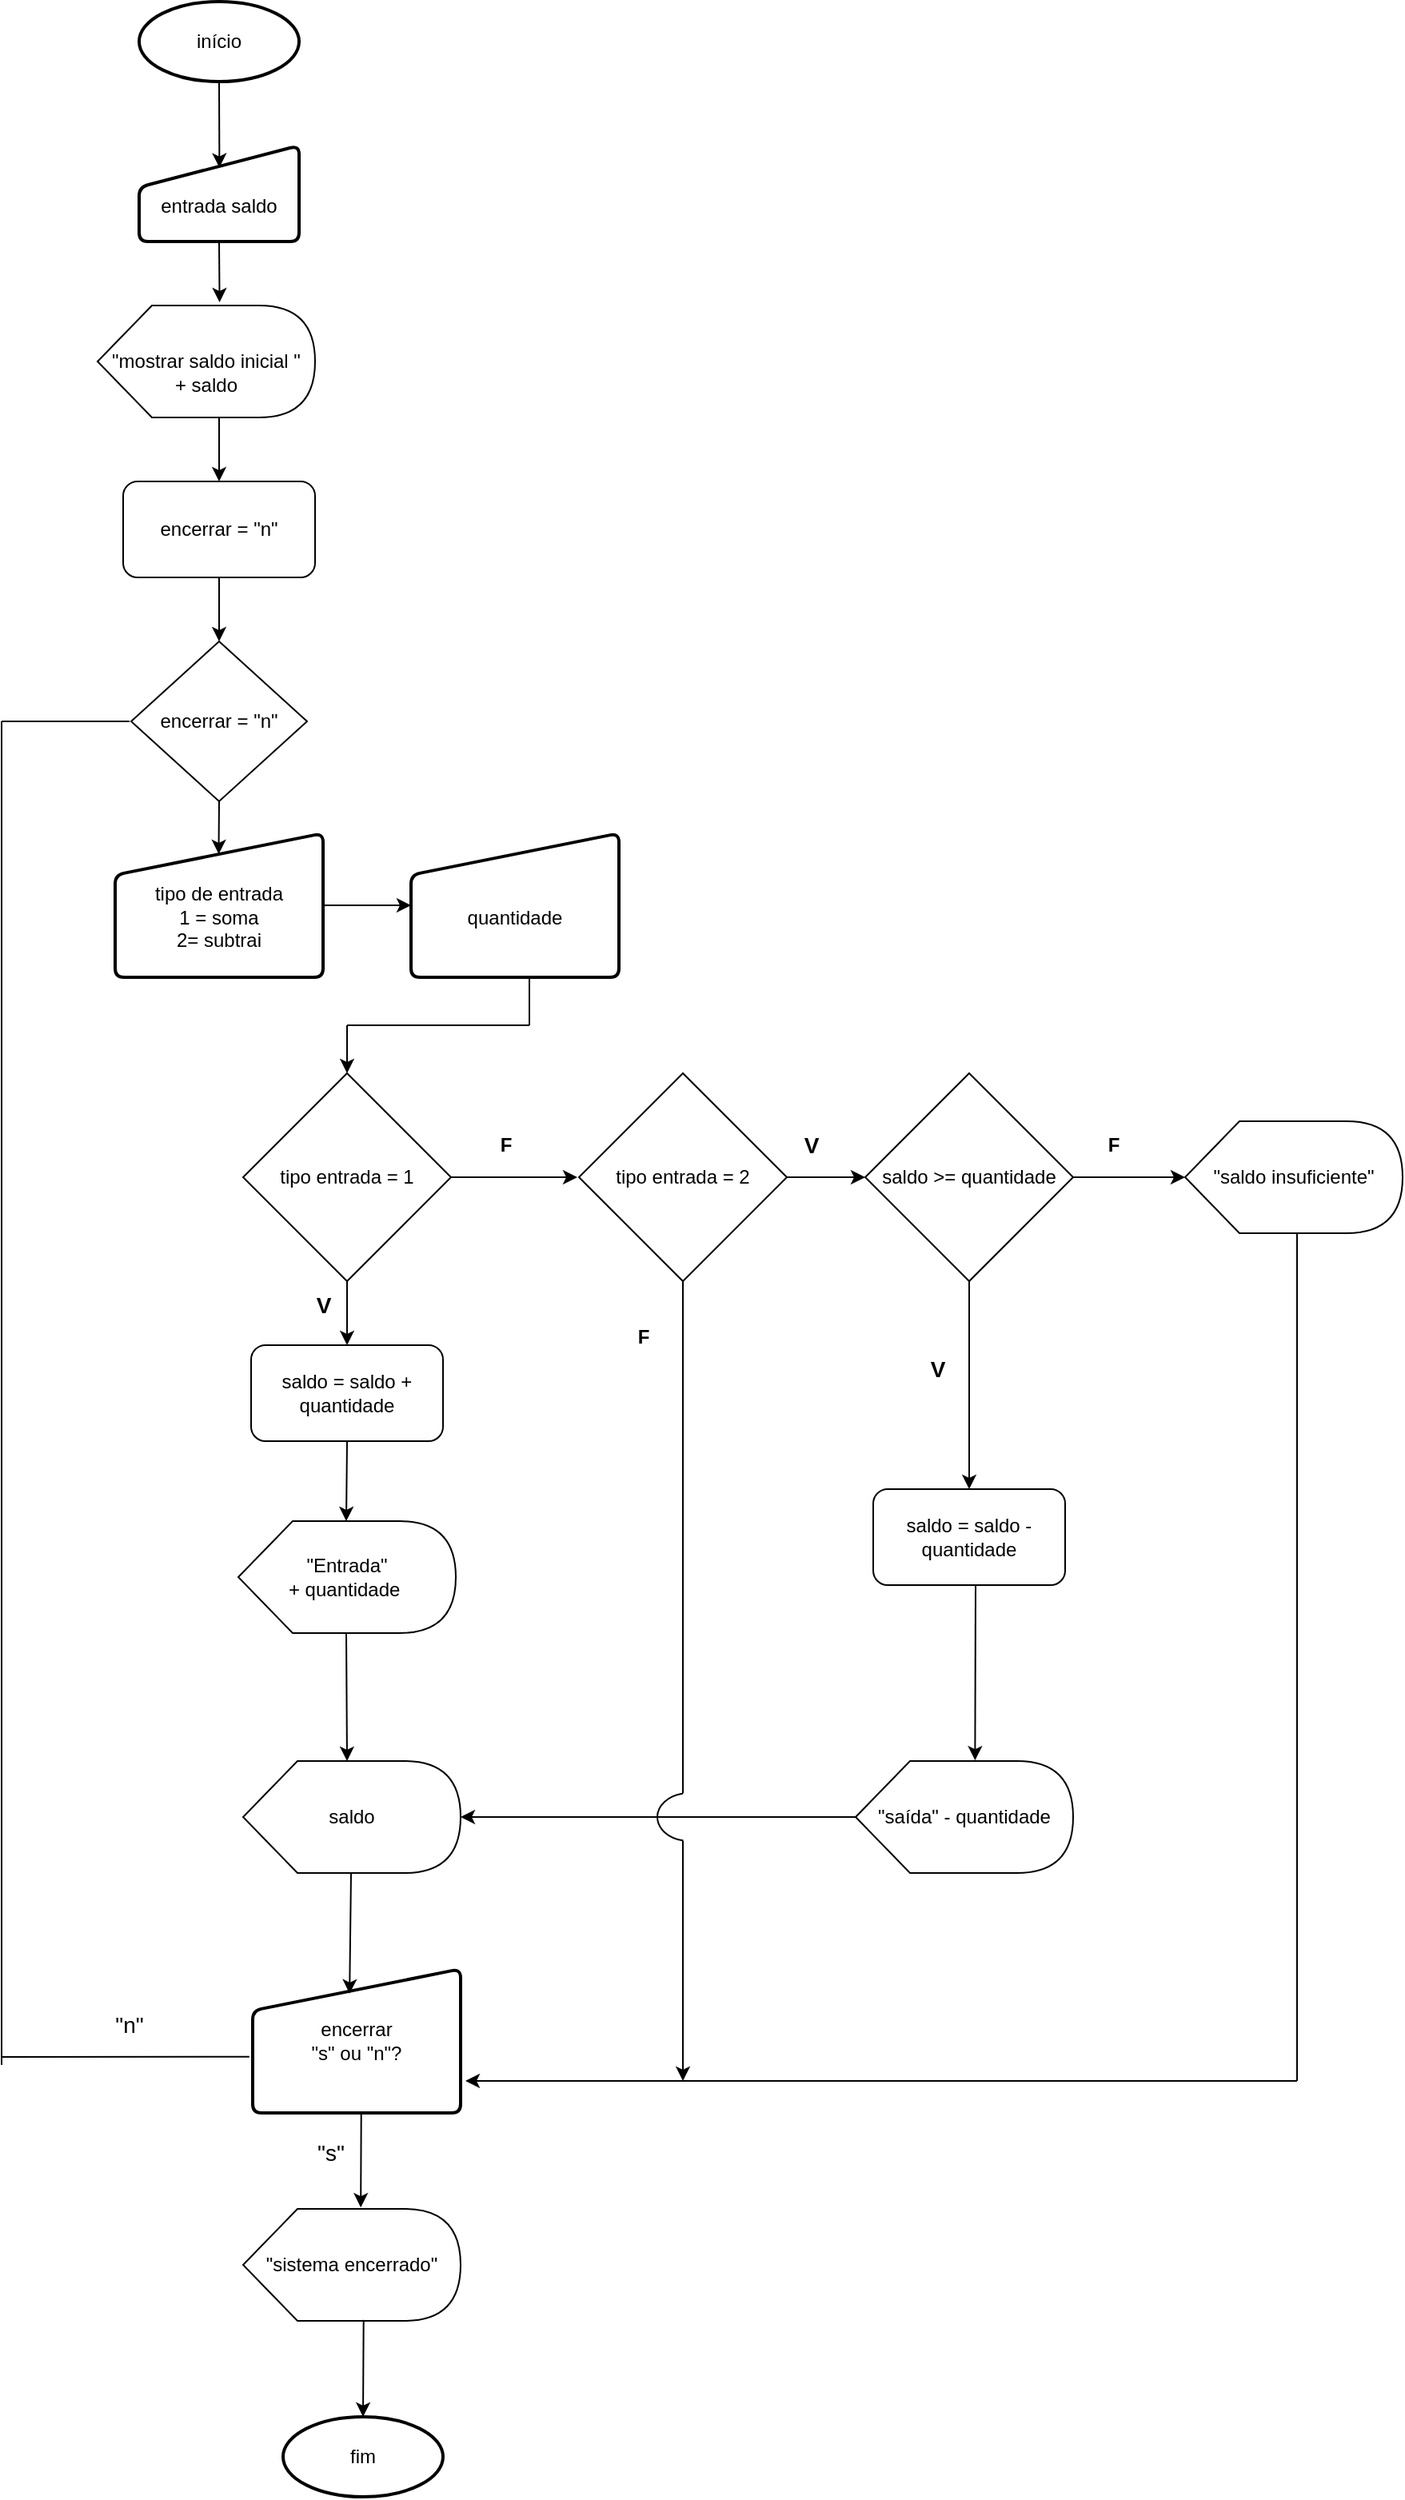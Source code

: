 <mxfile version="20.8.10" type="device"><diagram name="Página-1" id="GQwNrVjNV4pkZ6j9PEdn"><mxGraphModel dx="2467" dy="1806" grid="1" gridSize="10" guides="1" tooltips="1" connect="1" arrows="1" fold="1" page="1" pageScale="1" pageWidth="1169" pageHeight="1654" math="0" shadow="0"><root><mxCell id="0"/><mxCell id="1" parent="0"/><mxCell id="6XORUQ2bJsb6w-vCnDNa-1" value="&lt;br&gt;entrada saldo" style="html=1;strokeWidth=2;shape=manualInput;whiteSpace=wrap;rounded=1;size=26;arcSize=11;" parent="1" vertex="1"><mxGeometry x="276" y="110" width="100" height="60" as="geometry"/></mxCell><mxCell id="6XORUQ2bJsb6w-vCnDNa-2" value="início" style="strokeWidth=2;html=1;shape=mxgraph.flowchart.start_2;whiteSpace=wrap;" parent="1" vertex="1"><mxGeometry x="276" y="20" width="100" height="50" as="geometry"/></mxCell><mxCell id="6XORUQ2bJsb6w-vCnDNa-8" value="" style="endArrow=classic;html=1;rounded=0;exitX=0.5;exitY=1;exitDx=0;exitDy=0;exitPerimeter=0;entryX=0.502;entryY=0.23;entryDx=0;entryDy=0;entryPerimeter=0;" parent="1" source="6XORUQ2bJsb6w-vCnDNa-2" edge="1" target="6XORUQ2bJsb6w-vCnDNa-1"><mxGeometry width="50" height="50" relative="1" as="geometry"><mxPoint x="546" y="260" as="sourcePoint"/><mxPoint x="326" y="110" as="targetPoint"/></mxGeometry></mxCell><mxCell id="pfd8WjzmZn_9AHSb5Ewf-2" value="encerrar = &quot;n&quot;" style="rounded=1;whiteSpace=wrap;html=1;" vertex="1" parent="1"><mxGeometry x="266" y="320" width="120" height="60" as="geometry"/></mxCell><mxCell id="pfd8WjzmZn_9AHSb5Ewf-3" value="" style="endArrow=classic;html=1;rounded=0;exitX=0.5;exitY=1;exitDx=0;exitDy=0;entryX=0.5;entryY=0;entryDx=0;entryDy=0;" edge="1" parent="1" target="pfd8WjzmZn_9AHSb5Ewf-2"><mxGeometry width="50" height="50" relative="1" as="geometry"><mxPoint x="326" y="280" as="sourcePoint"/><mxPoint x="366" y="530" as="targetPoint"/></mxGeometry></mxCell><mxCell id="pfd8WjzmZn_9AHSb5Ewf-4" value="encerrar = &quot;n&quot;" style="rhombus;whiteSpace=wrap;html=1;" vertex="1" parent="1"><mxGeometry x="271" y="420" width="110" height="100" as="geometry"/></mxCell><mxCell id="pfd8WjzmZn_9AHSb5Ewf-6" value="&lt;br&gt;tipo de entrada&lt;br&gt;1 = soma&lt;br&gt;2= subtrai" style="html=1;strokeWidth=2;shape=manualInput;whiteSpace=wrap;rounded=1;size=26;arcSize=11;" vertex="1" parent="1"><mxGeometry x="261" y="540" width="130" height="90" as="geometry"/></mxCell><mxCell id="pfd8WjzmZn_9AHSb5Ewf-8" value="&lt;br&gt;quantidade" style="html=1;strokeWidth=2;shape=manualInput;whiteSpace=wrap;rounded=1;size=26;arcSize=11;" vertex="1" parent="1"><mxGeometry x="446" y="540" width="130" height="90" as="geometry"/></mxCell><mxCell id="pfd8WjzmZn_9AHSb5Ewf-9" value="tipo entrada = 1" style="rhombus;whiteSpace=wrap;html=1;" vertex="1" parent="1"><mxGeometry x="341" y="690" width="130" height="130" as="geometry"/></mxCell><mxCell id="pfd8WjzmZn_9AHSb5Ewf-11" value="tipo entrada = 2" style="rhombus;whiteSpace=wrap;html=1;" vertex="1" parent="1"><mxGeometry x="551" y="690" width="130" height="130" as="geometry"/></mxCell><mxCell id="pfd8WjzmZn_9AHSb5Ewf-14" value="saldo = saldo + quantidade" style="rounded=1;whiteSpace=wrap;html=1;" vertex="1" parent="1"><mxGeometry x="346" y="860" width="120" height="60" as="geometry"/></mxCell><mxCell id="pfd8WjzmZn_9AHSb5Ewf-16" value="&lt;br&gt;&quot;mostrar saldo inicial &quot; &lt;br&gt;+&amp;nbsp;saldo" style="shape=display;whiteSpace=wrap;html=1;" vertex="1" parent="1"><mxGeometry x="250" y="210" width="136" height="70" as="geometry"/></mxCell><mxCell id="pfd8WjzmZn_9AHSb5Ewf-18" value="&quot;Entrada&quot; &lt;br&gt;+ quantidade&amp;nbsp;" style="shape=display;whiteSpace=wrap;html=1;" vertex="1" parent="1"><mxGeometry x="338" y="970" width="136" height="70" as="geometry"/></mxCell><mxCell id="pfd8WjzmZn_9AHSb5Ewf-19" value="saldo &amp;gt;= quantidade" style="rhombus;whiteSpace=wrap;html=1;" vertex="1" parent="1"><mxGeometry x="730" y="690" width="130" height="130" as="geometry"/></mxCell><mxCell id="pfd8WjzmZn_9AHSb5Ewf-20" value="&quot;saldo insuficiente&quot;" style="shape=display;whiteSpace=wrap;html=1;" vertex="1" parent="1"><mxGeometry x="930" y="720" width="136" height="70" as="geometry"/></mxCell><mxCell id="pfd8WjzmZn_9AHSb5Ewf-21" value="&quot;saída&quot; - quantidade" style="shape=display;whiteSpace=wrap;html=1;" vertex="1" parent="1"><mxGeometry x="724" y="1120" width="136" height="70" as="geometry"/></mxCell><mxCell id="pfd8WjzmZn_9AHSb5Ewf-22" value="saldo = saldo - quantidade" style="rounded=1;whiteSpace=wrap;html=1;" vertex="1" parent="1"><mxGeometry x="735" y="950" width="120" height="60" as="geometry"/></mxCell><mxCell id="pfd8WjzmZn_9AHSb5Ewf-23" value="saldo" style="shape=display;whiteSpace=wrap;html=1;" vertex="1" parent="1"><mxGeometry x="341" y="1120" width="136" height="70" as="geometry"/></mxCell><mxCell id="pfd8WjzmZn_9AHSb5Ewf-24" value="encerrar&lt;br&gt;&quot;s&quot; ou &quot;n&quot;?" style="html=1;strokeWidth=2;shape=manualInput;whiteSpace=wrap;rounded=1;size=26;arcSize=11;" vertex="1" parent="1"><mxGeometry x="347" y="1250" width="130" height="90" as="geometry"/></mxCell><mxCell id="pfd8WjzmZn_9AHSb5Ewf-25" value="&quot;sistema encerrado&quot;" style="shape=display;whiteSpace=wrap;html=1;" vertex="1" parent="1"><mxGeometry x="341" y="1400" width="136" height="70" as="geometry"/></mxCell><mxCell id="pfd8WjzmZn_9AHSb5Ewf-26" value="fim" style="strokeWidth=2;html=1;shape=mxgraph.flowchart.start_2;whiteSpace=wrap;" vertex="1" parent="1"><mxGeometry x="366" y="1530" width="100" height="50" as="geometry"/></mxCell><mxCell id="pfd8WjzmZn_9AHSb5Ewf-27" value="" style="endArrow=classic;html=1;rounded=0;exitX=0.5;exitY=1;exitDx=0;exitDy=0;entryX=0.561;entryY=-0.029;entryDx=0;entryDy=0;entryPerimeter=0;" edge="1" parent="1" source="6XORUQ2bJsb6w-vCnDNa-1" target="pfd8WjzmZn_9AHSb5Ewf-16"><mxGeometry width="50" height="50" relative="1" as="geometry"><mxPoint x="436" y="260" as="sourcePoint"/><mxPoint x="436" y="320" as="targetPoint"/></mxGeometry></mxCell><mxCell id="pfd8WjzmZn_9AHSb5Ewf-28" value="" style="endArrow=classic;html=1;rounded=0;exitX=0.5;exitY=1;exitDx=0;exitDy=0;entryX=0.5;entryY=0;entryDx=0;entryDy=0;" edge="1" parent="1" source="pfd8WjzmZn_9AHSb5Ewf-2" target="pfd8WjzmZn_9AHSb5Ewf-4"><mxGeometry width="50" height="50" relative="1" as="geometry"><mxPoint x="436" y="510" as="sourcePoint"/><mxPoint x="326" y="410" as="targetPoint"/></mxGeometry></mxCell><mxCell id="pfd8WjzmZn_9AHSb5Ewf-29" value="" style="endArrow=classic;html=1;rounded=0;exitX=0.5;exitY=1;exitDx=0;exitDy=0;entryX=0.498;entryY=0.144;entryDx=0;entryDy=0;entryPerimeter=0;" edge="1" parent="1" source="pfd8WjzmZn_9AHSb5Ewf-4" target="pfd8WjzmZn_9AHSb5Ewf-6"><mxGeometry width="50" height="50" relative="1" as="geometry"><mxPoint x="436" y="680" as="sourcePoint"/><mxPoint x="496" y="700" as="targetPoint"/></mxGeometry></mxCell><mxCell id="pfd8WjzmZn_9AHSb5Ewf-30" value="" style="endArrow=classic;html=1;rounded=0;exitX=1;exitY=0.5;exitDx=0;exitDy=0;entryX=0;entryY=0.5;entryDx=0;entryDy=0;" edge="1" parent="1" source="pfd8WjzmZn_9AHSb5Ewf-6" target="pfd8WjzmZn_9AHSb5Ewf-8"><mxGeometry width="50" height="50" relative="1" as="geometry"><mxPoint x="436" y="680" as="sourcePoint"/><mxPoint x="486" y="630" as="targetPoint"/></mxGeometry></mxCell><mxCell id="pfd8WjzmZn_9AHSb5Ewf-35" value="" style="endArrow=none;html=1;rounded=0;" edge="1" parent="1"><mxGeometry width="50" height="50" relative="1" as="geometry"><mxPoint x="406" y="660" as="sourcePoint"/><mxPoint x="520" y="660" as="targetPoint"/></mxGeometry></mxCell><mxCell id="pfd8WjzmZn_9AHSb5Ewf-37" value="" style="endArrow=classic;html=1;rounded=0;entryX=0.5;entryY=0;entryDx=0;entryDy=0;" edge="1" parent="1" target="pfd8WjzmZn_9AHSb5Ewf-9"><mxGeometry width="50" height="50" relative="1" as="geometry"><mxPoint x="406" y="660" as="sourcePoint"/><mxPoint x="516" y="660" as="targetPoint"/></mxGeometry></mxCell><mxCell id="pfd8WjzmZn_9AHSb5Ewf-38" value="" style="endArrow=none;html=1;rounded=0;" edge="1" parent="1"><mxGeometry width="50" height="50" relative="1" as="geometry"><mxPoint x="520" y="630" as="sourcePoint"/><mxPoint x="520" y="660" as="targetPoint"/></mxGeometry></mxCell><mxCell id="pfd8WjzmZn_9AHSb5Ewf-39" value="" style="endArrow=classic;html=1;rounded=0;exitX=0.5;exitY=1;exitDx=0;exitDy=0;entryX=0.5;entryY=0;entryDx=0;entryDy=0;" edge="1" parent="1" source="pfd8WjzmZn_9AHSb5Ewf-9" target="pfd8WjzmZn_9AHSb5Ewf-14"><mxGeometry width="50" height="50" relative="1" as="geometry"><mxPoint x="456" y="840" as="sourcePoint"/><mxPoint x="406" y="850" as="targetPoint"/></mxGeometry></mxCell><mxCell id="pfd8WjzmZn_9AHSb5Ewf-42" value="" style="endArrow=classic;html=1;rounded=0;exitX=1;exitY=0.5;exitDx=0;exitDy=0;entryX=0;entryY=0.5;entryDx=0;entryDy=0;entryPerimeter=0;" edge="1" parent="1" source="pfd8WjzmZn_9AHSb5Ewf-19" target="pfd8WjzmZn_9AHSb5Ewf-20"><mxGeometry width="50" height="50" relative="1" as="geometry"><mxPoint x="406" y="840" as="sourcePoint"/><mxPoint x="456" y="790" as="targetPoint"/></mxGeometry></mxCell><mxCell id="pfd8WjzmZn_9AHSb5Ewf-43" value="" style="endArrow=classic;html=1;rounded=0;exitX=0.5;exitY=1;exitDx=0;exitDy=0;entryX=0.5;entryY=0;entryDx=0;entryDy=0;" edge="1" parent="1" source="pfd8WjzmZn_9AHSb5Ewf-19" target="pfd8WjzmZn_9AHSb5Ewf-22"><mxGeometry width="50" height="50" relative="1" as="geometry"><mxPoint x="406" y="1050" as="sourcePoint"/><mxPoint x="456" y="1000" as="targetPoint"/></mxGeometry></mxCell><mxCell id="pfd8WjzmZn_9AHSb5Ewf-44" value="" style="endArrow=classic;html=1;rounded=0;entryX=0.549;entryY=-0.006;entryDx=0;entryDy=0;entryPerimeter=0;" edge="1" parent="1" target="pfd8WjzmZn_9AHSb5Ewf-21"><mxGeometry width="50" height="50" relative="1" as="geometry"><mxPoint x="799" y="1010" as="sourcePoint"/><mxPoint x="616" y="1120" as="targetPoint"/></mxGeometry></mxCell><mxCell id="pfd8WjzmZn_9AHSb5Ewf-45" value="" style="endArrow=classic;html=1;rounded=0;exitX=0;exitY=0.5;exitDx=0;exitDy=0;exitPerimeter=0;entryX=1;entryY=0.5;entryDx=0;entryDy=0;entryPerimeter=0;" edge="1" parent="1" source="pfd8WjzmZn_9AHSb5Ewf-21" target="pfd8WjzmZn_9AHSb5Ewf-23"><mxGeometry width="50" height="50" relative="1" as="geometry"><mxPoint x="406" y="1250" as="sourcePoint"/><mxPoint x="456" y="1200" as="targetPoint"/></mxGeometry></mxCell><mxCell id="pfd8WjzmZn_9AHSb5Ewf-46" value="" style="endArrow=classic;html=1;rounded=0;exitX=0.5;exitY=1;exitDx=0;exitDy=0;entryX=0;entryY=0;entryDx=67.5;entryDy=0;entryPerimeter=0;" edge="1" parent="1" source="pfd8WjzmZn_9AHSb5Ewf-14" target="pfd8WjzmZn_9AHSb5Ewf-18"><mxGeometry width="50" height="50" relative="1" as="geometry"><mxPoint x="406" y="980" as="sourcePoint"/><mxPoint x="456" y="930" as="targetPoint"/></mxGeometry></mxCell><mxCell id="pfd8WjzmZn_9AHSb5Ewf-47" value="" style="endArrow=classic;html=1;rounded=0;exitX=0;exitY=0;exitDx=67.5;exitDy=70;exitPerimeter=0;" edge="1" parent="1" source="pfd8WjzmZn_9AHSb5Ewf-18"><mxGeometry width="50" height="50" relative="1" as="geometry"><mxPoint x="406" y="1190" as="sourcePoint"/><mxPoint x="406" y="1120" as="targetPoint"/></mxGeometry></mxCell><mxCell id="pfd8WjzmZn_9AHSb5Ewf-48" value="" style="endArrow=classic;html=1;rounded=0;exitX=0;exitY=0;exitDx=67.5;exitDy=70;exitPerimeter=0;entryX=0.466;entryY=0.171;entryDx=0;entryDy=0;entryPerimeter=0;" edge="1" parent="1" source="pfd8WjzmZn_9AHSb5Ewf-23" target="pfd8WjzmZn_9AHSb5Ewf-24"><mxGeometry width="50" height="50" relative="1" as="geometry"><mxPoint x="406" y="1250" as="sourcePoint"/><mxPoint x="456" y="1200" as="targetPoint"/></mxGeometry></mxCell><mxCell id="pfd8WjzmZn_9AHSb5Ewf-49" value="" style="endArrow=classic;html=1;rounded=0;exitX=0.522;exitY=0.994;exitDx=0;exitDy=0;exitPerimeter=0;entryX=0.541;entryY=-0.013;entryDx=0;entryDy=0;entryPerimeter=0;" edge="1" parent="1" source="pfd8WjzmZn_9AHSb5Ewf-24" target="pfd8WjzmZn_9AHSb5Ewf-25"><mxGeometry width="50" height="50" relative="1" as="geometry"><mxPoint x="386" y="1400" as="sourcePoint"/><mxPoint x="426" y="1380" as="targetPoint"/></mxGeometry></mxCell><mxCell id="pfd8WjzmZn_9AHSb5Ewf-50" value="" style="endArrow=classic;html=1;rounded=0;exitX=0.554;exitY=0.992;exitDx=0;exitDy=0;exitPerimeter=0;entryX=0.5;entryY=0;entryDx=0;entryDy=0;entryPerimeter=0;" edge="1" parent="1" source="pfd8WjzmZn_9AHSb5Ewf-25" target="pfd8WjzmZn_9AHSb5Ewf-26"><mxGeometry width="50" height="50" relative="1" as="geometry"><mxPoint x="386" y="1570" as="sourcePoint"/><mxPoint x="436" y="1520" as="targetPoint"/></mxGeometry></mxCell><mxCell id="pfd8WjzmZn_9AHSb5Ewf-91" value="" style="endArrow=none;html=1;rounded=0;entryX=-0.016;entryY=0.61;entryDx=0;entryDy=0;entryPerimeter=0;" edge="1" parent="1" target="pfd8WjzmZn_9AHSb5Ewf-24"><mxGeometry width="50" height="50" relative="1" as="geometry"><mxPoint x="190" y="1305" as="sourcePoint"/><mxPoint x="220" y="1050" as="targetPoint"/></mxGeometry></mxCell><mxCell id="pfd8WjzmZn_9AHSb5Ewf-92" value="" style="endArrow=none;html=1;rounded=0;" edge="1" parent="1"><mxGeometry width="50" height="50" relative="1" as="geometry"><mxPoint x="190" y="470" as="sourcePoint"/><mxPoint x="190" y="1310" as="targetPoint"/></mxGeometry></mxCell><mxCell id="pfd8WjzmZn_9AHSb5Ewf-93" value="" style="endArrow=none;html=1;rounded=0;" edge="1" parent="1"><mxGeometry width="50" height="50" relative="1" as="geometry"><mxPoint x="270" y="470" as="sourcePoint"/><mxPoint x="190" y="470" as="targetPoint"/></mxGeometry></mxCell><mxCell id="pfd8WjzmZn_9AHSb5Ewf-94" value="&lt;b&gt;&lt;font style=&quot;font-size: 14px;&quot;&gt;V&lt;/font&gt;&lt;/b&gt;" style="text;html=1;align=center;verticalAlign=middle;resizable=0;points=[];autosize=1;strokeColor=none;fillColor=none;" vertex="1" parent="1"><mxGeometry x="376" y="820" width="30" height="30" as="geometry"/></mxCell><mxCell id="pfd8WjzmZn_9AHSb5Ewf-95" value="&lt;b&gt;F&lt;/b&gt;" style="text;html=1;align=center;verticalAlign=middle;resizable=0;points=[];autosize=1;strokeColor=none;fillColor=none;" vertex="1" parent="1"><mxGeometry x="490" y="720" width="30" height="30" as="geometry"/></mxCell><mxCell id="pfd8WjzmZn_9AHSb5Ewf-96" value="" style="endArrow=classic;html=1;rounded=0;exitX=1;exitY=0.5;exitDx=0;exitDy=0;" edge="1" parent="1" source="pfd8WjzmZn_9AHSb5Ewf-9"><mxGeometry width="50" height="50" relative="1" as="geometry"><mxPoint x="470" y="750" as="sourcePoint"/><mxPoint x="550" y="755" as="targetPoint"/></mxGeometry></mxCell><mxCell id="pfd8WjzmZn_9AHSb5Ewf-98" value="&quot;s&quot;" style="text;html=1;strokeColor=none;fillColor=none;align=center;verticalAlign=middle;whiteSpace=wrap;rounded=0;fontSize=14;" vertex="1" parent="1"><mxGeometry x="366" y="1350" width="60" height="30" as="geometry"/></mxCell><mxCell id="pfd8WjzmZn_9AHSb5Ewf-99" value="&quot;n&quot;" style="text;html=1;strokeColor=none;fillColor=none;align=center;verticalAlign=middle;whiteSpace=wrap;rounded=0;fontSize=14;" vertex="1" parent="1"><mxGeometry x="240" y="1270" width="60" height="30" as="geometry"/></mxCell><mxCell id="pfd8WjzmZn_9AHSb5Ewf-100" value="" style="endArrow=none;html=1;rounded=0;fontSize=14;" edge="1" parent="1"><mxGeometry width="50" height="50" relative="1" as="geometry"><mxPoint x="1000" y="1320" as="sourcePoint"/><mxPoint x="1000" y="790" as="targetPoint"/></mxGeometry></mxCell><mxCell id="pfd8WjzmZn_9AHSb5Ewf-101" value="" style="endArrow=none;html=1;rounded=0;fontSize=14;" edge="1" parent="1"><mxGeometry width="50" height="50" relative="1" as="geometry"><mxPoint x="560" y="1320" as="sourcePoint"/><mxPoint x="1000" y="1320" as="targetPoint"/></mxGeometry></mxCell><mxCell id="pfd8WjzmZn_9AHSb5Ewf-103" value="" style="endArrow=classic;html=1;rounded=0;fontSize=14;exitX=1;exitY=0.5;exitDx=0;exitDy=0;entryX=0;entryY=0.5;entryDx=0;entryDy=0;" edge="1" parent="1" source="pfd8WjzmZn_9AHSb5Ewf-11" target="pfd8WjzmZn_9AHSb5Ewf-19"><mxGeometry width="50" height="50" relative="1" as="geometry"><mxPoint x="570" y="850" as="sourcePoint"/><mxPoint x="629" y="863" as="targetPoint"/></mxGeometry></mxCell><mxCell id="pfd8WjzmZn_9AHSb5Ewf-106" value="" style="endArrow=classic;html=1;rounded=0;fontSize=14;" edge="1" parent="1"><mxGeometry width="50" height="50" relative="1" as="geometry"><mxPoint x="560" y="1320" as="sourcePoint"/><mxPoint x="480" y="1320" as="targetPoint"/></mxGeometry></mxCell><mxCell id="pfd8WjzmZn_9AHSb5Ewf-108" value="" style="endArrow=classic;html=1;rounded=0;fontSize=14;" edge="1" parent="1"><mxGeometry width="50" height="50" relative="1" as="geometry"><mxPoint x="616" y="1170" as="sourcePoint"/><mxPoint x="616" y="1320" as="targetPoint"/></mxGeometry></mxCell><mxCell id="pfd8WjzmZn_9AHSb5Ewf-109" value="" style="verticalLabelPosition=bottom;verticalAlign=top;html=1;shape=mxgraph.basic.arc;startAngle=0.53;endAngle=0.969;fontSize=14;" vertex="1" parent="1"><mxGeometry x="600" y="1140" width="40" height="30" as="geometry"/></mxCell><mxCell id="pfd8WjzmZn_9AHSb5Ewf-110" value="" style="endArrow=none;html=1;rounded=0;fontSize=14;entryX=0.5;entryY=1;entryDx=0;entryDy=0;" edge="1" parent="1" target="pfd8WjzmZn_9AHSb5Ewf-11"><mxGeometry width="50" height="50" relative="1" as="geometry"><mxPoint x="616" y="1140" as="sourcePoint"/><mxPoint x="620" y="1110" as="targetPoint"/></mxGeometry></mxCell><mxCell id="pfd8WjzmZn_9AHSb5Ewf-111" value="&lt;b&gt;F&lt;/b&gt;" style="text;html=1;align=center;verticalAlign=middle;resizable=0;points=[];autosize=1;strokeColor=none;fillColor=none;" vertex="1" parent="1"><mxGeometry x="576" y="840" width="30" height="30" as="geometry"/></mxCell><mxCell id="pfd8WjzmZn_9AHSb5Ewf-112" value="&lt;b&gt;&lt;font style=&quot;font-size: 14px;&quot;&gt;V&lt;/font&gt;&lt;/b&gt;" style="text;html=1;align=center;verticalAlign=middle;resizable=0;points=[];autosize=1;strokeColor=none;fillColor=none;" vertex="1" parent="1"><mxGeometry x="681" y="720" width="30" height="30" as="geometry"/></mxCell><mxCell id="pfd8WjzmZn_9AHSb5Ewf-113" value="&lt;b&gt;F&lt;/b&gt;" style="text;html=1;align=center;verticalAlign=middle;resizable=0;points=[];autosize=1;strokeColor=none;fillColor=none;" vertex="1" parent="1"><mxGeometry x="870" y="720" width="30" height="30" as="geometry"/></mxCell><mxCell id="pfd8WjzmZn_9AHSb5Ewf-114" value="&lt;b&gt;&lt;font style=&quot;font-size: 14px;&quot;&gt;V&lt;/font&gt;&lt;/b&gt;" style="text;html=1;align=center;verticalAlign=middle;resizable=0;points=[];autosize=1;strokeColor=none;fillColor=none;" vertex="1" parent="1"><mxGeometry x="760" y="860" width="30" height="30" as="geometry"/></mxCell></root></mxGraphModel></diagram></mxfile>